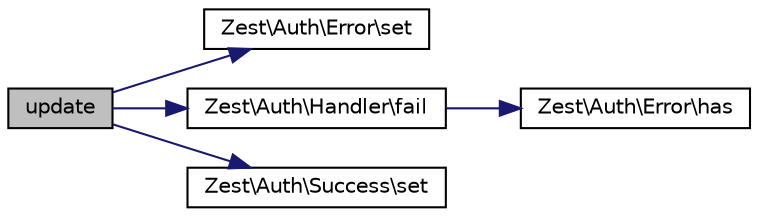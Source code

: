 digraph "update"
{
  edge [fontname="Helvetica",fontsize="10",labelfontname="Helvetica",labelfontsize="10"];
  node [fontname="Helvetica",fontsize="10",shape=record];
  rankdir="LR";
  Node0 [label="update",height=0.2,width=0.4,color="black", fillcolor="grey75", style="filled", fontcolor="black"];
  Node0 -> Node1 [color="midnightblue",fontsize="10",style="solid"];
  Node1 [label="Zest\\Auth\\Error\\set",height=0.2,width=0.4,color="black", fillcolor="white", style="filled",URL="$class_zest_1_1_auth_1_1_error.html#af8908a25550c971e719a2243b130d80b"];
  Node0 -> Node2 [color="midnightblue",fontsize="10",style="solid"];
  Node2 [label="Zest\\Auth\\Handler\\fail",height=0.2,width=0.4,color="black", fillcolor="white", style="filled",URL="$class_zest_1_1_auth_1_1_handler.html#ac59dac7398e43cca6e7a717ac210c750"];
  Node2 -> Node3 [color="midnightblue",fontsize="10",style="solid"];
  Node3 [label="Zest\\Auth\\Error\\has",height=0.2,width=0.4,color="black", fillcolor="white", style="filled",URL="$class_zest_1_1_auth_1_1_error.html#a9db60e5b2881ca151b1780e9a4e08560"];
  Node0 -> Node4 [color="midnightblue",fontsize="10",style="solid"];
  Node4 [label="Zest\\Auth\\Success\\set",height=0.2,width=0.4,color="black", fillcolor="white", style="filled",URL="$class_zest_1_1_auth_1_1_success.html#ac81810b0f33b5e9d34a92bafd04fd85c"];
}
